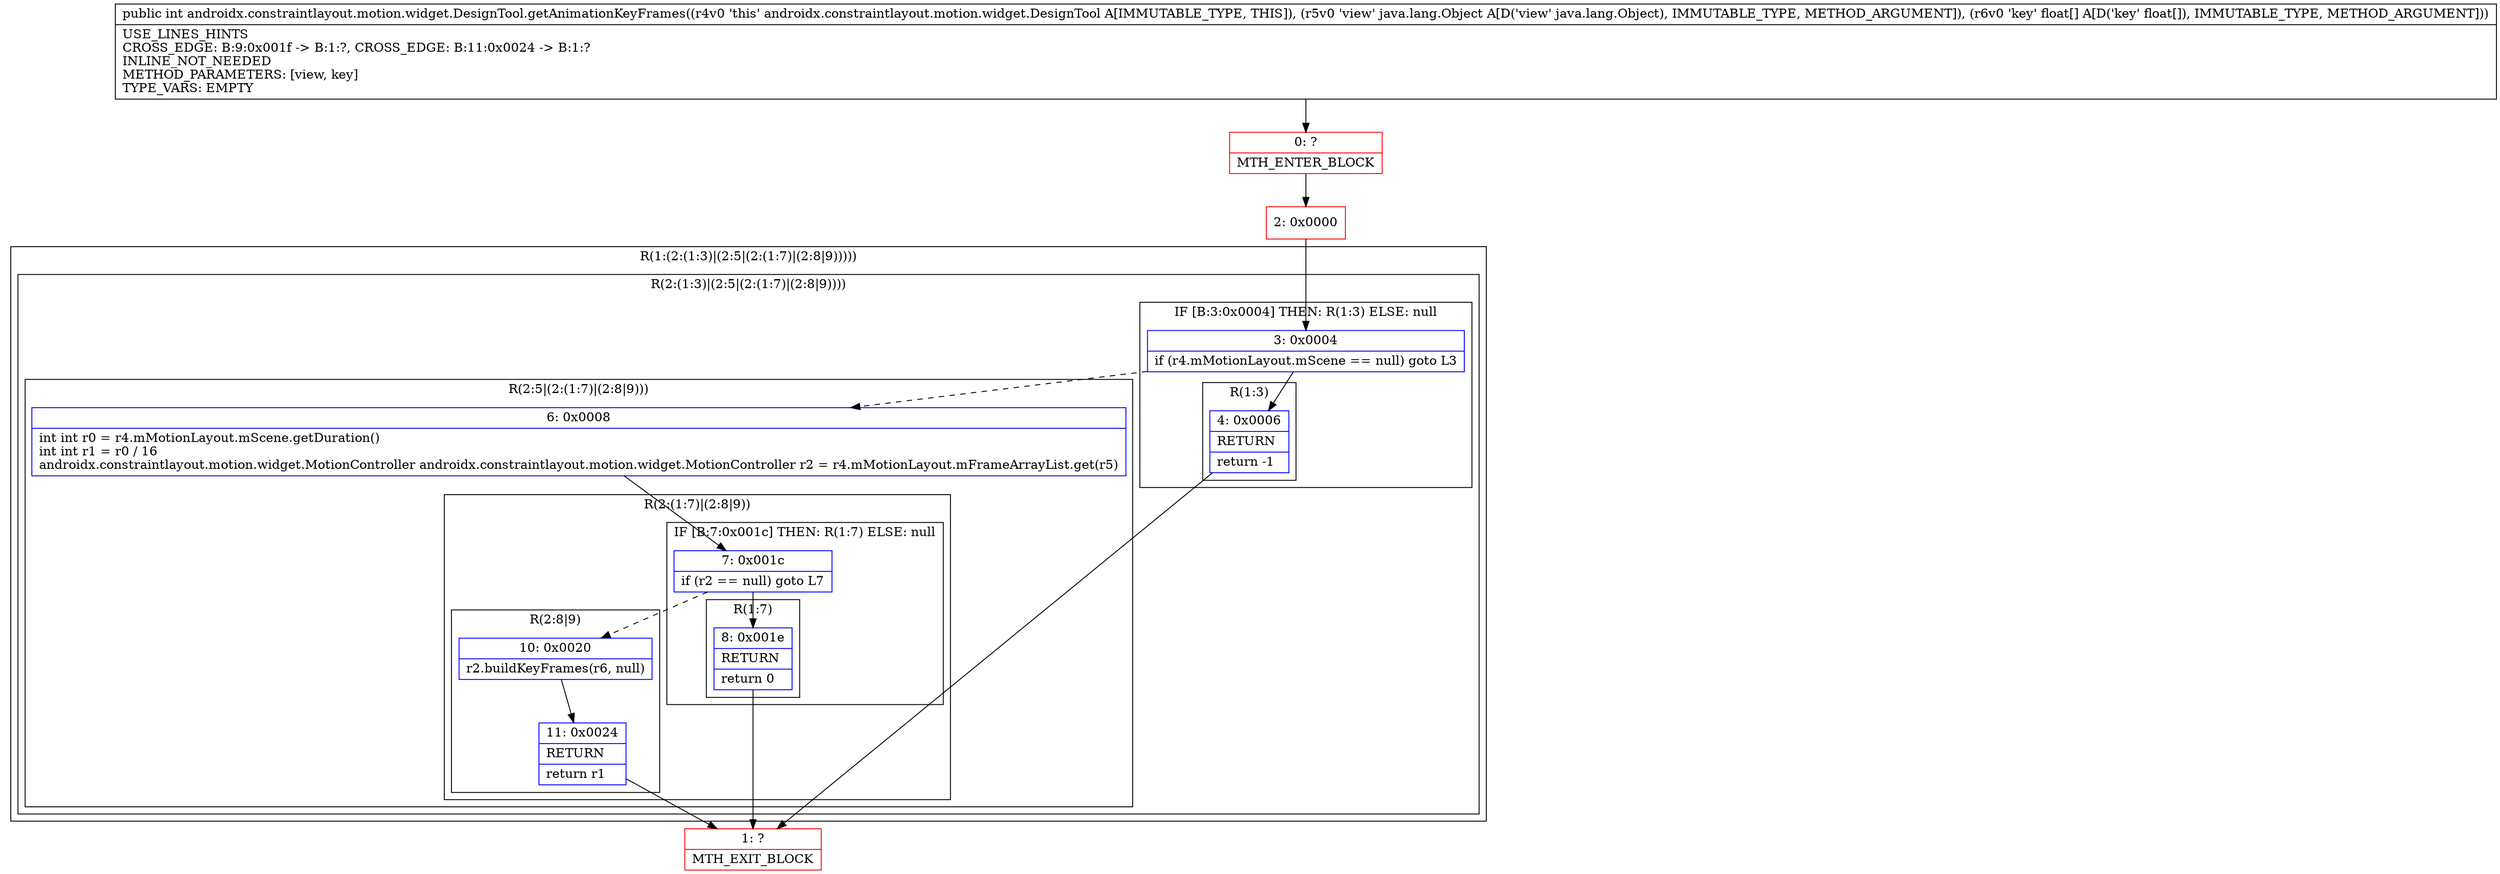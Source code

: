 digraph "CFG forandroidx.constraintlayout.motion.widget.DesignTool.getAnimationKeyFrames(Ljava\/lang\/Object;[F)I" {
subgraph cluster_Region_973819429 {
label = "R(1:(2:(1:3)|(2:5|(2:(1:7)|(2:8|9)))))";
node [shape=record,color=blue];
subgraph cluster_Region_1160976047 {
label = "R(2:(1:3)|(2:5|(2:(1:7)|(2:8|9))))";
node [shape=record,color=blue];
subgraph cluster_IfRegion_1856927467 {
label = "IF [B:3:0x0004] THEN: R(1:3) ELSE: null";
node [shape=record,color=blue];
Node_3 [shape=record,label="{3\:\ 0x0004|if (r4.mMotionLayout.mScene == null) goto L3\l}"];
subgraph cluster_Region_1714185456 {
label = "R(1:3)";
node [shape=record,color=blue];
Node_4 [shape=record,label="{4\:\ 0x0006|RETURN\l|return \-1\l}"];
}
}
subgraph cluster_Region_669508038 {
label = "R(2:5|(2:(1:7)|(2:8|9)))";
node [shape=record,color=blue];
Node_6 [shape=record,label="{6\:\ 0x0008|int int r0 = r4.mMotionLayout.mScene.getDuration()\lint int r1 = r0 \/ 16\landroidx.constraintlayout.motion.widget.MotionController androidx.constraintlayout.motion.widget.MotionController r2 = r4.mMotionLayout.mFrameArrayList.get(r5)\l}"];
subgraph cluster_Region_104227958 {
label = "R(2:(1:7)|(2:8|9))";
node [shape=record,color=blue];
subgraph cluster_IfRegion_1007896190 {
label = "IF [B:7:0x001c] THEN: R(1:7) ELSE: null";
node [shape=record,color=blue];
Node_7 [shape=record,label="{7\:\ 0x001c|if (r2 == null) goto L7\l}"];
subgraph cluster_Region_1533910129 {
label = "R(1:7)";
node [shape=record,color=blue];
Node_8 [shape=record,label="{8\:\ 0x001e|RETURN\l|return 0\l}"];
}
}
subgraph cluster_Region_356377662 {
label = "R(2:8|9)";
node [shape=record,color=blue];
Node_10 [shape=record,label="{10\:\ 0x0020|r2.buildKeyFrames(r6, null)\l}"];
Node_11 [shape=record,label="{11\:\ 0x0024|RETURN\l|return r1\l}"];
}
}
}
}
}
Node_0 [shape=record,color=red,label="{0\:\ ?|MTH_ENTER_BLOCK\l}"];
Node_2 [shape=record,color=red,label="{2\:\ 0x0000}"];
Node_1 [shape=record,color=red,label="{1\:\ ?|MTH_EXIT_BLOCK\l}"];
MethodNode[shape=record,label="{public int androidx.constraintlayout.motion.widget.DesignTool.getAnimationKeyFrames((r4v0 'this' androidx.constraintlayout.motion.widget.DesignTool A[IMMUTABLE_TYPE, THIS]), (r5v0 'view' java.lang.Object A[D('view' java.lang.Object), IMMUTABLE_TYPE, METHOD_ARGUMENT]), (r6v0 'key' float[] A[D('key' float[]), IMMUTABLE_TYPE, METHOD_ARGUMENT]))  | USE_LINES_HINTS\lCROSS_EDGE: B:9:0x001f \-\> B:1:?, CROSS_EDGE: B:11:0x0024 \-\> B:1:?\lINLINE_NOT_NEEDED\lMETHOD_PARAMETERS: [view, key]\lTYPE_VARS: EMPTY\l}"];
MethodNode -> Node_0;Node_3 -> Node_4;
Node_3 -> Node_6[style=dashed];
Node_4 -> Node_1;
Node_6 -> Node_7;
Node_7 -> Node_8;
Node_7 -> Node_10[style=dashed];
Node_8 -> Node_1;
Node_10 -> Node_11;
Node_11 -> Node_1;
Node_0 -> Node_2;
Node_2 -> Node_3;
}

